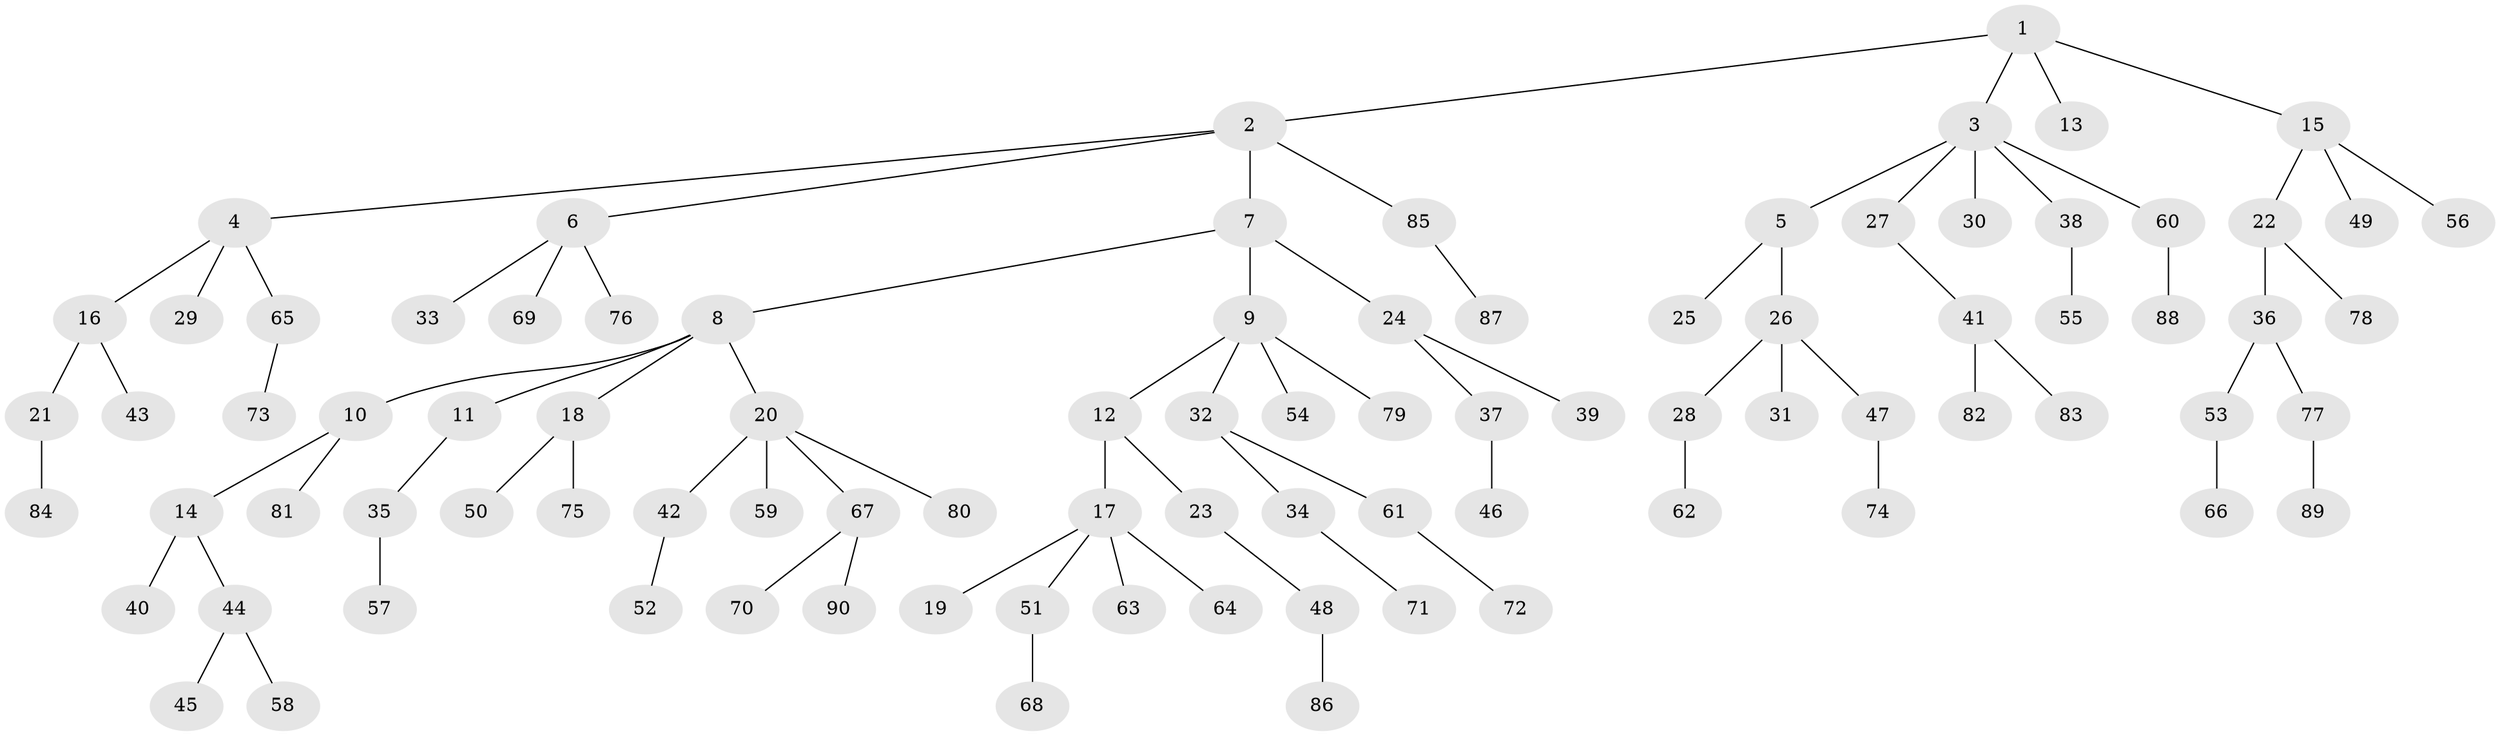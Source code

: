 // coarse degree distribution, {3: 0.1206896551724138, 5: 0.05172413793103448, 7: 0.017241379310344827, 6: 0.017241379310344827, 4: 0.05172413793103448, 2: 0.1724137931034483, 1: 0.5689655172413793}
// Generated by graph-tools (version 1.1) at 2025/42/03/06/25 10:42:04]
// undirected, 90 vertices, 89 edges
graph export_dot {
graph [start="1"]
  node [color=gray90,style=filled];
  1;
  2;
  3;
  4;
  5;
  6;
  7;
  8;
  9;
  10;
  11;
  12;
  13;
  14;
  15;
  16;
  17;
  18;
  19;
  20;
  21;
  22;
  23;
  24;
  25;
  26;
  27;
  28;
  29;
  30;
  31;
  32;
  33;
  34;
  35;
  36;
  37;
  38;
  39;
  40;
  41;
  42;
  43;
  44;
  45;
  46;
  47;
  48;
  49;
  50;
  51;
  52;
  53;
  54;
  55;
  56;
  57;
  58;
  59;
  60;
  61;
  62;
  63;
  64;
  65;
  66;
  67;
  68;
  69;
  70;
  71;
  72;
  73;
  74;
  75;
  76;
  77;
  78;
  79;
  80;
  81;
  82;
  83;
  84;
  85;
  86;
  87;
  88;
  89;
  90;
  1 -- 2;
  1 -- 3;
  1 -- 13;
  1 -- 15;
  2 -- 4;
  2 -- 6;
  2 -- 7;
  2 -- 85;
  3 -- 5;
  3 -- 27;
  3 -- 30;
  3 -- 38;
  3 -- 60;
  4 -- 16;
  4 -- 29;
  4 -- 65;
  5 -- 25;
  5 -- 26;
  6 -- 33;
  6 -- 69;
  6 -- 76;
  7 -- 8;
  7 -- 9;
  7 -- 24;
  8 -- 10;
  8 -- 11;
  8 -- 18;
  8 -- 20;
  9 -- 12;
  9 -- 32;
  9 -- 54;
  9 -- 79;
  10 -- 14;
  10 -- 81;
  11 -- 35;
  12 -- 17;
  12 -- 23;
  14 -- 40;
  14 -- 44;
  15 -- 22;
  15 -- 49;
  15 -- 56;
  16 -- 21;
  16 -- 43;
  17 -- 19;
  17 -- 51;
  17 -- 63;
  17 -- 64;
  18 -- 50;
  18 -- 75;
  20 -- 42;
  20 -- 59;
  20 -- 67;
  20 -- 80;
  21 -- 84;
  22 -- 36;
  22 -- 78;
  23 -- 48;
  24 -- 37;
  24 -- 39;
  26 -- 28;
  26 -- 31;
  26 -- 47;
  27 -- 41;
  28 -- 62;
  32 -- 34;
  32 -- 61;
  34 -- 71;
  35 -- 57;
  36 -- 53;
  36 -- 77;
  37 -- 46;
  38 -- 55;
  41 -- 82;
  41 -- 83;
  42 -- 52;
  44 -- 45;
  44 -- 58;
  47 -- 74;
  48 -- 86;
  51 -- 68;
  53 -- 66;
  60 -- 88;
  61 -- 72;
  65 -- 73;
  67 -- 70;
  67 -- 90;
  77 -- 89;
  85 -- 87;
}
